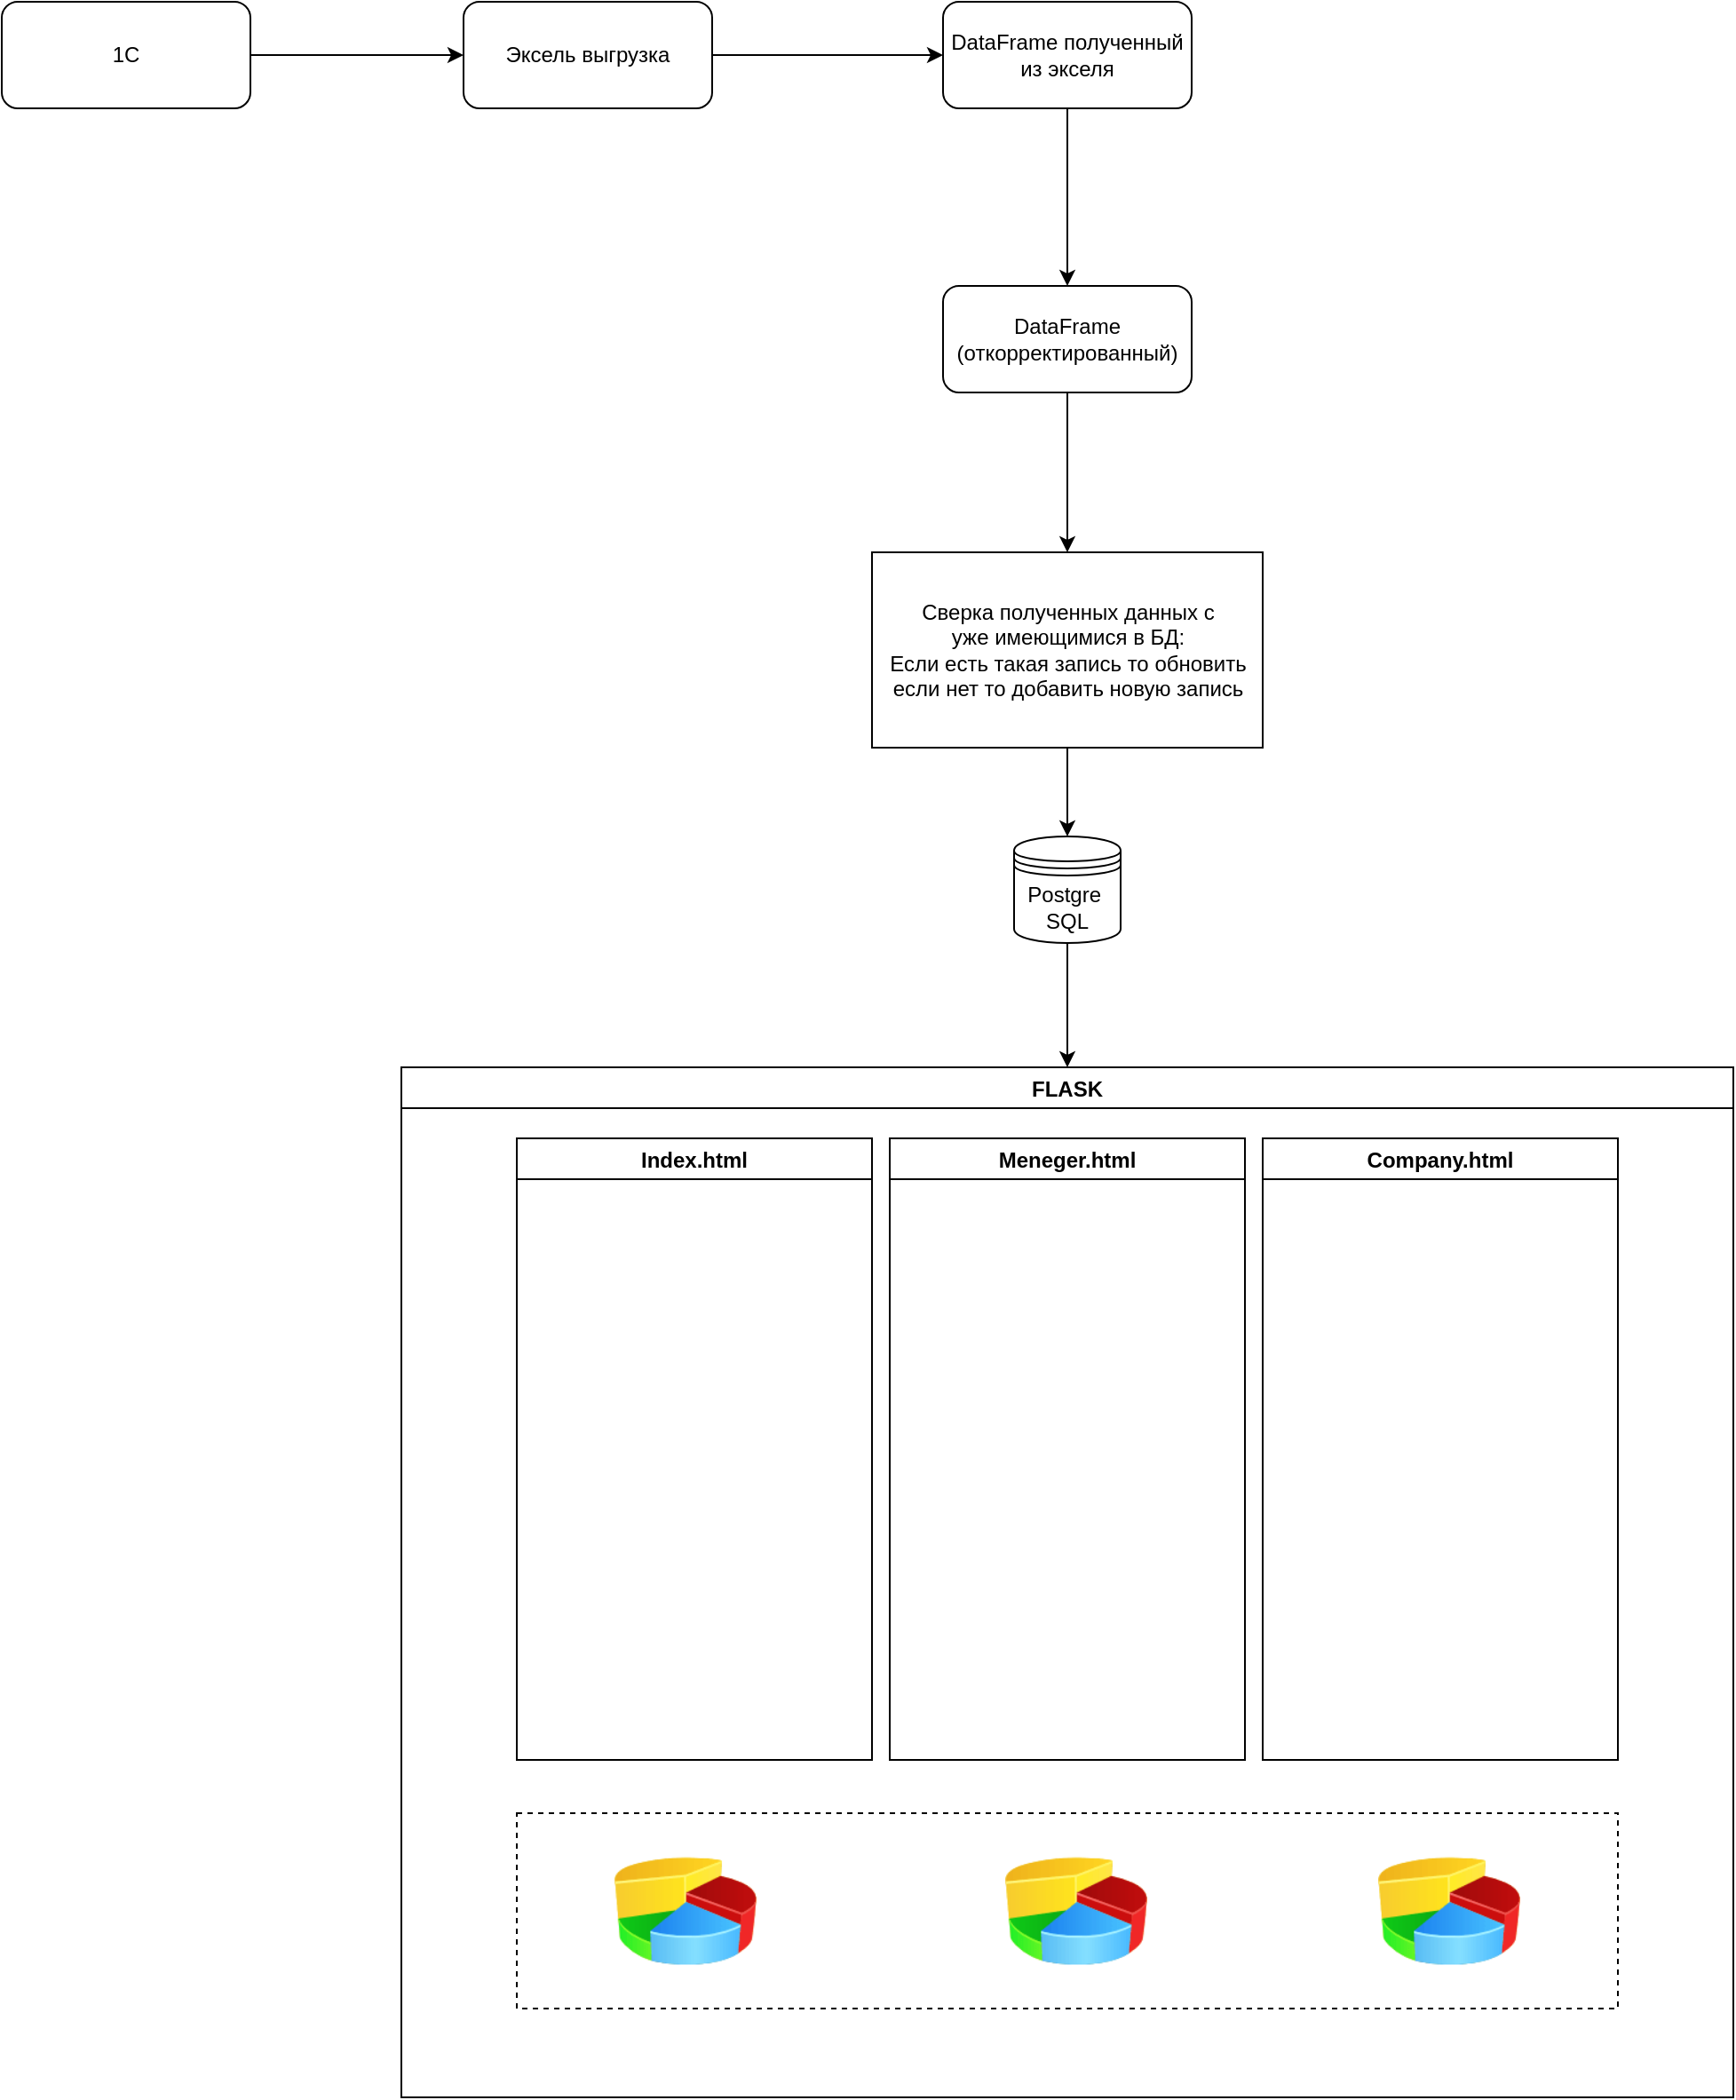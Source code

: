 <mxfile compressed="true" version="14.4.4" type="github"><diagram id="S66jSKxx7z_zQ9v8-6eH" name="Page-1"><mxGraphModel dx="4063" dy="2269" grid="1" gridSize="10" guides="1" tooltips="1" connect="1" arrows="1" fold="1" page="1" pageScale="1" pageWidth="3300" pageHeight="2339" math="0" shadow="0"><root><mxCell id="0"/><mxCell id="1" parent="0"/><mxCell id="_OypHm-8ZSetRFwL9MY3-178" value="FLASK" style="swimlane;" vertex="1" parent="1"><mxGeometry x="515" y="780" width="750" height="580" as="geometry"/></mxCell><mxCell id="_OypHm-8ZSetRFwL9MY3-127" value="Index.html" style="swimlane;" vertex="1" parent="_OypHm-8ZSetRFwL9MY3-178"><mxGeometry x="65" y="40" width="200" height="350" as="geometry"/></mxCell><mxCell id="_OypHm-8ZSetRFwL9MY3-173" value="Meneger.html" style="swimlane;" vertex="1" parent="_OypHm-8ZSetRFwL9MY3-178"><mxGeometry x="275" y="40" width="200" height="350" as="geometry"/></mxCell><mxCell id="_OypHm-8ZSetRFwL9MY3-174" value="Company.html" style="swimlane;startSize=23;" vertex="1" parent="_OypHm-8ZSetRFwL9MY3-178"><mxGeometry x="485" y="40" width="200" height="350" as="geometry"/></mxCell><mxCell id="_OypHm-8ZSetRFwL9MY3-179" value="" style="rounded=0;whiteSpace=wrap;html=1;dashed=1;" vertex="1" parent="_OypHm-8ZSetRFwL9MY3-178"><mxGeometry x="65" y="420" width="620" height="110" as="geometry"/></mxCell><mxCell id="_OypHm-8ZSetRFwL9MY3-175" value="" style="image;html=1;image=img/lib/clip_art/finance/Pie_Chart_128x128.png" vertex="1" parent="_OypHm-8ZSetRFwL9MY3-178"><mxGeometry x="120" y="435" width="80" height="80" as="geometry"/></mxCell><mxCell id="_OypHm-8ZSetRFwL9MY3-176" value="" style="image;html=1;image=img/lib/clip_art/finance/Pie_Chart_128x128.png" vertex="1" parent="_OypHm-8ZSetRFwL9MY3-178"><mxGeometry x="340" y="435" width="80" height="80" as="geometry"/></mxCell><mxCell id="_OypHm-8ZSetRFwL9MY3-177" value="" style="image;html=1;image=img/lib/clip_art/finance/Pie_Chart_128x128.png" vertex="1" parent="_OypHm-8ZSetRFwL9MY3-178"><mxGeometry x="550" y="435" width="80" height="80" as="geometry"/></mxCell><mxCell id="_OypHm-8ZSetRFwL9MY3-181" style="edgeStyle=orthogonalEdgeStyle;rounded=0;orthogonalLoop=1;jettySize=auto;html=1;exitX=0.5;exitY=1;exitDx=0;exitDy=0;entryX=0.5;entryY=0;entryDx=0;entryDy=0;" edge="1" parent="1" source="_OypHm-8ZSetRFwL9MY3-180" target="_OypHm-8ZSetRFwL9MY3-178"><mxGeometry relative="1" as="geometry"/></mxCell><mxCell id="_OypHm-8ZSetRFwL9MY3-180" value="Postgre&amp;nbsp;&lt;br&gt;SQL" style="shape=datastore;whiteSpace=wrap;html=1;" vertex="1" parent="1"><mxGeometry x="860" y="650" width="60" height="60" as="geometry"/></mxCell><mxCell id="_OypHm-8ZSetRFwL9MY3-184" style="edgeStyle=orthogonalEdgeStyle;rounded=0;orthogonalLoop=1;jettySize=auto;html=1;exitX=0.5;exitY=1;exitDx=0;exitDy=0;entryX=0.5;entryY=0;entryDx=0;entryDy=0;" edge="1" parent="1" source="_OypHm-8ZSetRFwL9MY3-183" target="_OypHm-8ZSetRFwL9MY3-180"><mxGeometry relative="1" as="geometry"/></mxCell><mxCell id="_OypHm-8ZSetRFwL9MY3-183" value="Сверка полученных данных с &lt;br&gt;уже имеющимися в БД:&lt;br&gt;Если есть такая запись то обновить&lt;br&gt;если нет то добавить новую запись" style="html=1;dashed=0;whitespace=wrap;" vertex="1" parent="1"><mxGeometry x="780" y="490" width="220" height="110" as="geometry"/></mxCell><mxCell id="_OypHm-8ZSetRFwL9MY3-194" style="edgeStyle=orthogonalEdgeStyle;rounded=0;orthogonalLoop=1;jettySize=auto;html=1;exitX=0.5;exitY=1;exitDx=0;exitDy=0;entryX=0.5;entryY=0;entryDx=0;entryDy=0;" edge="1" parent="1" source="_OypHm-8ZSetRFwL9MY3-185" target="_OypHm-8ZSetRFwL9MY3-183"><mxGeometry relative="1" as="geometry"/></mxCell><mxCell id="_OypHm-8ZSetRFwL9MY3-185" value="DataFrame (откорректированный)" style="rounded=1;whiteSpace=wrap;html=1;" vertex="1" parent="1"><mxGeometry x="820" y="340" width="140" height="60" as="geometry"/></mxCell><mxCell id="_OypHm-8ZSetRFwL9MY3-193" style="edgeStyle=orthogonalEdgeStyle;rounded=0;orthogonalLoop=1;jettySize=auto;html=1;exitX=0.5;exitY=1;exitDx=0;exitDy=0;" edge="1" parent="1" source="_OypHm-8ZSetRFwL9MY3-186" target="_OypHm-8ZSetRFwL9MY3-185"><mxGeometry relative="1" as="geometry"/></mxCell><mxCell id="_OypHm-8ZSetRFwL9MY3-186" value="DataFrame полученный из экселя" style="rounded=1;whiteSpace=wrap;html=1;" vertex="1" parent="1"><mxGeometry x="820" y="180" width="140" height="60" as="geometry"/></mxCell><mxCell id="_OypHm-8ZSetRFwL9MY3-192" style="edgeStyle=orthogonalEdgeStyle;rounded=0;orthogonalLoop=1;jettySize=auto;html=1;exitX=1;exitY=0.5;exitDx=0;exitDy=0;" edge="1" parent="1" source="_OypHm-8ZSetRFwL9MY3-187" target="_OypHm-8ZSetRFwL9MY3-186"><mxGeometry relative="1" as="geometry"/></mxCell><mxCell id="_OypHm-8ZSetRFwL9MY3-187" value="Эксель выгрузка" style="rounded=1;whiteSpace=wrap;html=1;" vertex="1" parent="1"><mxGeometry x="550" y="180" width="140" height="60" as="geometry"/></mxCell><mxCell id="_OypHm-8ZSetRFwL9MY3-191" style="edgeStyle=orthogonalEdgeStyle;rounded=0;orthogonalLoop=1;jettySize=auto;html=1;exitX=1;exitY=0.5;exitDx=0;exitDy=0;entryX=0;entryY=0.5;entryDx=0;entryDy=0;" edge="1" parent="1" source="_OypHm-8ZSetRFwL9MY3-188" target="_OypHm-8ZSetRFwL9MY3-187"><mxGeometry relative="1" as="geometry"/></mxCell><mxCell id="_OypHm-8ZSetRFwL9MY3-188" value="1С" style="rounded=1;whiteSpace=wrap;html=1;" vertex="1" parent="1"><mxGeometry x="290" y="180" width="140" height="60" as="geometry"/></mxCell></root></mxGraphModel></diagram></mxfile>